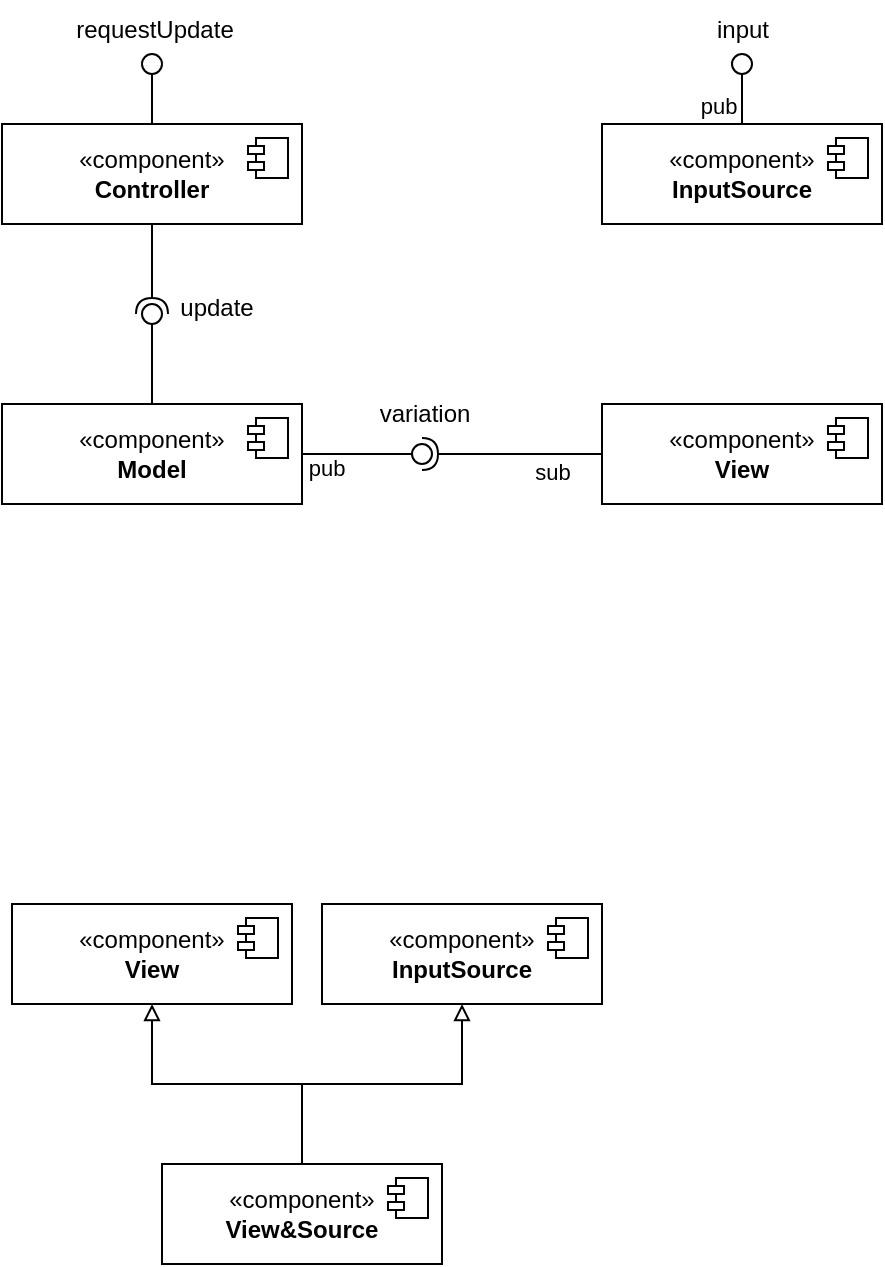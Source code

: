 <mxfile version="22.0.4" type="github" pages="2">
  <diagram name="static-level" id="P7EoQ8eNljt6z3OxzH7S">
    <mxGraphModel dx="701" dy="447" grid="1" gridSize="10" guides="1" tooltips="1" connect="1" arrows="1" fold="1" page="1" pageScale="1" pageWidth="827" pageHeight="1169" math="0" shadow="0">
      <root>
        <mxCell id="0" />
        <mxCell id="1" parent="0" />
        <mxCell id="S_ogEb2tBlZVoQW7KQw1-1" value="«component»&lt;br&gt;&lt;b&gt;Model&lt;/b&gt;" style="html=1;dropTarget=0;whiteSpace=wrap;" vertex="1" parent="1">
          <mxGeometry x="330" y="350" width="150" height="50" as="geometry" />
        </mxCell>
        <mxCell id="S_ogEb2tBlZVoQW7KQw1-2" value="" style="shape=module;jettyWidth=8;jettyHeight=4;" vertex="1" parent="S_ogEb2tBlZVoQW7KQw1-1">
          <mxGeometry x="1" width="20" height="20" relative="1" as="geometry">
            <mxPoint x="-27" y="7" as="offset" />
          </mxGeometry>
        </mxCell>
        <mxCell id="S_ogEb2tBlZVoQW7KQw1-5" value="" style="rounded=0;orthogonalLoop=1;jettySize=auto;html=1;endArrow=oval;endFill=0;sketch=0;sourcePerimeterSpacing=0;targetPerimeterSpacing=0;endSize=10;" edge="1" target="S_ogEb2tBlZVoQW7KQw1-6" parent="1" source="S_ogEb2tBlZVoQW7KQw1-1">
          <mxGeometry relative="1" as="geometry">
            <mxPoint x="390" y="325" as="sourcePoint" />
          </mxGeometry>
        </mxCell>
        <mxCell id="S_ogEb2tBlZVoQW7KQw1-6" value="" style="ellipse;whiteSpace=wrap;html=1;align=center;aspect=fixed;fillColor=none;strokeColor=none;resizable=0;perimeter=centerPerimeter;rotatable=0;allowArrows=0;points=[];outlineConnect=1;" vertex="1" parent="1">
          <mxGeometry x="400" y="300" width="10" height="10" as="geometry" />
        </mxCell>
        <mxCell id="S_ogEb2tBlZVoQW7KQw1-8" value="«component»&lt;br&gt;&lt;b&gt;Controller&lt;/b&gt;" style="html=1;dropTarget=0;whiteSpace=wrap;" vertex="1" parent="1">
          <mxGeometry x="330" y="210" width="150" height="50" as="geometry" />
        </mxCell>
        <mxCell id="S_ogEb2tBlZVoQW7KQw1-9" value="" style="shape=module;jettyWidth=8;jettyHeight=4;" vertex="1" parent="S_ogEb2tBlZVoQW7KQw1-8">
          <mxGeometry x="1" width="20" height="20" relative="1" as="geometry">
            <mxPoint x="-27" y="7" as="offset" />
          </mxGeometry>
        </mxCell>
        <mxCell id="S_ogEb2tBlZVoQW7KQw1-13" value="«component»&lt;br&gt;&lt;b&gt;View&lt;br&gt;&lt;/b&gt;" style="html=1;dropTarget=0;whiteSpace=wrap;" vertex="1" parent="1">
          <mxGeometry x="630" y="350" width="140" height="50" as="geometry" />
        </mxCell>
        <mxCell id="S_ogEb2tBlZVoQW7KQw1-14" value="" style="shape=module;jettyWidth=8;jettyHeight=4;" vertex="1" parent="S_ogEb2tBlZVoQW7KQw1-13">
          <mxGeometry x="1" width="20" height="20" relative="1" as="geometry">
            <mxPoint x="-27" y="7" as="offset" />
          </mxGeometry>
        </mxCell>
        <mxCell id="S_ogEb2tBlZVoQW7KQw1-17" value="«component»&lt;br&gt;&lt;b&gt;InputSource&lt;br&gt;&lt;/b&gt;" style="html=1;dropTarget=0;whiteSpace=wrap;" vertex="1" parent="1">
          <mxGeometry x="630" y="210" width="140" height="50" as="geometry" />
        </mxCell>
        <mxCell id="S_ogEb2tBlZVoQW7KQw1-18" value="" style="shape=module;jettyWidth=8;jettyHeight=4;" vertex="1" parent="S_ogEb2tBlZVoQW7KQw1-17">
          <mxGeometry x="1" width="20" height="20" relative="1" as="geometry">
            <mxPoint x="-27" y="7" as="offset" />
          </mxGeometry>
        </mxCell>
        <mxCell id="S_ogEb2tBlZVoQW7KQw1-20" value="" style="ellipse;whiteSpace=wrap;html=1;align=center;aspect=fixed;fillColor=none;strokeColor=none;resizable=0;perimeter=centerPerimeter;rotatable=0;allowArrows=0;points=[];outlineConnect=1;" vertex="1" parent="1">
          <mxGeometry x="380" y="390" width="10" height="10" as="geometry" />
        </mxCell>
        <mxCell id="S_ogEb2tBlZVoQW7KQw1-24" value="" style="rounded=0;orthogonalLoop=1;jettySize=auto;html=1;endArrow=halfCircle;endFill=0;endSize=6;strokeWidth=1;sketch=0;fontSize=12;entryX=0.967;entryY=0.751;entryDx=0;entryDy=0;entryPerimeter=0;edgeStyle=orthogonalEdgeStyle;" edge="1" target="S_ogEb2tBlZVoQW7KQw1-6" parent="1" source="S_ogEb2tBlZVoQW7KQw1-8">
          <mxGeometry relative="1" as="geometry">
            <mxPoint x="405" y="395" as="sourcePoint" />
          </mxGeometry>
        </mxCell>
        <mxCell id="S_ogEb2tBlZVoQW7KQw1-25" value="" style="ellipse;whiteSpace=wrap;html=1;align=center;aspect=fixed;fillColor=none;strokeColor=none;resizable=0;perimeter=centerPerimeter;rotatable=0;allowArrows=0;points=[];outlineConnect=1;" vertex="1" parent="1">
          <mxGeometry x="380" y="390" width="10" height="10" as="geometry" />
        </mxCell>
        <mxCell id="S_ogEb2tBlZVoQW7KQw1-28" value="" style="ellipse;whiteSpace=wrap;html=1;align=center;aspect=fixed;fillColor=none;strokeColor=none;resizable=0;perimeter=centerPerimeter;rotatable=0;allowArrows=0;points=[];outlineConnect=1;" vertex="1" parent="1">
          <mxGeometry x="540" y="230" width="10" height="10" as="geometry" />
        </mxCell>
        <mxCell id="S_ogEb2tBlZVoQW7KQw1-30" value="" style="rounded=0;orthogonalLoop=1;jettySize=auto;html=1;endArrow=oval;endFill=0;sketch=0;sourcePerimeterSpacing=0;targetPerimeterSpacing=0;endSize=10;exitX=0.5;exitY=0;exitDx=0;exitDy=0;" edge="1" parent="1" source="S_ogEb2tBlZVoQW7KQw1-8">
          <mxGeometry relative="1" as="geometry">
            <mxPoint x="415" y="360" as="sourcePoint" />
            <mxPoint x="405" y="180" as="targetPoint" />
          </mxGeometry>
        </mxCell>
        <mxCell id="S_ogEb2tBlZVoQW7KQw1-31" value="" style="rounded=0;orthogonalLoop=1;jettySize=auto;html=1;endArrow=oval;endFill=0;sketch=0;sourcePerimeterSpacing=0;targetPerimeterSpacing=0;endSize=10;" edge="1" parent="1" source="S_ogEb2tBlZVoQW7KQw1-1">
          <mxGeometry relative="1" as="geometry">
            <mxPoint x="490" y="245" as="sourcePoint" />
            <mxPoint x="540" y="375" as="targetPoint" />
          </mxGeometry>
        </mxCell>
        <mxCell id="S_ogEb2tBlZVoQW7KQw1-38" value="pub" style="edgeLabel;html=1;align=center;verticalAlign=middle;resizable=0;points=[];" vertex="1" connectable="0" parent="S_ogEb2tBlZVoQW7KQw1-31">
          <mxGeometry x="-0.527" y="2" relative="1" as="geometry">
            <mxPoint x="-2" y="9" as="offset" />
          </mxGeometry>
        </mxCell>
        <mxCell id="S_ogEb2tBlZVoQW7KQw1-32" value="" style="rounded=0;orthogonalLoop=1;jettySize=auto;html=1;endArrow=halfCircle;endFill=0;endSize=6;strokeWidth=1;sketch=0;" edge="1" parent="1" source="S_ogEb2tBlZVoQW7KQw1-13">
          <mxGeometry relative="1" as="geometry">
            <mxPoint x="610" y="245" as="sourcePoint" />
            <mxPoint x="540" y="375" as="targetPoint" />
          </mxGeometry>
        </mxCell>
        <mxCell id="S_ogEb2tBlZVoQW7KQw1-39" value="sub" style="edgeLabel;html=1;align=center;verticalAlign=middle;resizable=0;points=[];" vertex="1" connectable="0" parent="S_ogEb2tBlZVoQW7KQw1-32">
          <mxGeometry x="-0.323" y="1" relative="1" as="geometry">
            <mxPoint x="5" y="8" as="offset" />
          </mxGeometry>
        </mxCell>
        <mxCell id="S_ogEb2tBlZVoQW7KQw1-35" value="update" style="text;html=1;align=center;verticalAlign=middle;resizable=0;points=[];autosize=1;strokeColor=none;fillColor=none;" vertex="1" parent="1">
          <mxGeometry x="407" y="287" width="60" height="30" as="geometry" />
        </mxCell>
        <mxCell id="S_ogEb2tBlZVoQW7KQw1-37" value="variation" style="text;html=1;align=center;verticalAlign=middle;resizable=0;points=[];autosize=1;strokeColor=none;fillColor=none;" vertex="1" parent="1">
          <mxGeometry x="506" y="340" width="70" height="30" as="geometry" />
        </mxCell>
        <mxCell id="S_ogEb2tBlZVoQW7KQw1-40" value="requestUpdate" style="text;html=1;align=center;verticalAlign=middle;resizable=0;points=[];autosize=1;strokeColor=none;fillColor=none;" vertex="1" parent="1">
          <mxGeometry x="356" y="148" width="100" height="30" as="geometry" />
        </mxCell>
        <mxCell id="S_ogEb2tBlZVoQW7KQw1-41" value="" style="rounded=0;orthogonalLoop=1;jettySize=auto;html=1;endArrow=oval;endFill=0;sketch=0;sourcePerimeterSpacing=0;targetPerimeterSpacing=0;endSize=10;" edge="1" parent="1" source="S_ogEb2tBlZVoQW7KQw1-17">
          <mxGeometry relative="1" as="geometry">
            <mxPoint x="490" y="245" as="sourcePoint" />
            <mxPoint x="700" y="180" as="targetPoint" />
          </mxGeometry>
        </mxCell>
        <mxCell id="S_ogEb2tBlZVoQW7KQw1-44" value="pub" style="edgeLabel;html=1;align=center;verticalAlign=middle;resizable=0;points=[];" vertex="1" connectable="0" parent="S_ogEb2tBlZVoQW7KQw1-41">
          <mxGeometry x="-0.216" y="1" relative="1" as="geometry">
            <mxPoint x="-11" y="3" as="offset" />
          </mxGeometry>
        </mxCell>
        <mxCell id="S_ogEb2tBlZVoQW7KQw1-43" value="input" style="text;html=1;align=center;verticalAlign=middle;resizable=0;points=[];autosize=1;strokeColor=none;fillColor=none;" vertex="1" parent="1">
          <mxGeometry x="675" y="148" width="50" height="30" as="geometry" />
        </mxCell>
        <mxCell id="dJ2vdr3VIsJR3cPro0ku-1" value="«component»&lt;br&gt;&lt;b&gt;InputSource&lt;br&gt;&lt;/b&gt;" style="html=1;dropTarget=0;whiteSpace=wrap;" vertex="1" parent="1">
          <mxGeometry x="490" y="600" width="140" height="50" as="geometry" />
        </mxCell>
        <mxCell id="dJ2vdr3VIsJR3cPro0ku-2" value="" style="shape=module;jettyWidth=8;jettyHeight=4;" vertex="1" parent="dJ2vdr3VIsJR3cPro0ku-1">
          <mxGeometry x="1" width="20" height="20" relative="1" as="geometry">
            <mxPoint x="-27" y="7" as="offset" />
          </mxGeometry>
        </mxCell>
        <mxCell id="dJ2vdr3VIsJR3cPro0ku-3" value="«component»&lt;br&gt;&lt;b&gt;View&lt;br&gt;&lt;/b&gt;" style="html=1;dropTarget=0;whiteSpace=wrap;" vertex="1" parent="1">
          <mxGeometry x="335" y="600" width="140" height="50" as="geometry" />
        </mxCell>
        <mxCell id="dJ2vdr3VIsJR3cPro0ku-4" value="" style="shape=module;jettyWidth=8;jettyHeight=4;" vertex="1" parent="dJ2vdr3VIsJR3cPro0ku-3">
          <mxGeometry x="1" width="20" height="20" relative="1" as="geometry">
            <mxPoint x="-27" y="7" as="offset" />
          </mxGeometry>
        </mxCell>
        <mxCell id="dJ2vdr3VIsJR3cPro0ku-7" style="edgeStyle=orthogonalEdgeStyle;rounded=0;orthogonalLoop=1;jettySize=auto;html=1;endArrow=block;endFill=0;" edge="1" parent="1" source="dJ2vdr3VIsJR3cPro0ku-5" target="dJ2vdr3VIsJR3cPro0ku-3">
          <mxGeometry relative="1" as="geometry" />
        </mxCell>
        <mxCell id="dJ2vdr3VIsJR3cPro0ku-8" style="edgeStyle=orthogonalEdgeStyle;rounded=0;orthogonalLoop=1;jettySize=auto;html=1;endArrow=block;endFill=0;" edge="1" parent="1" source="dJ2vdr3VIsJR3cPro0ku-5" target="dJ2vdr3VIsJR3cPro0ku-1">
          <mxGeometry relative="1" as="geometry" />
        </mxCell>
        <mxCell id="dJ2vdr3VIsJR3cPro0ku-5" value="«component»&lt;br&gt;&lt;b&gt;View&amp;amp;Source&lt;br&gt;&lt;/b&gt;" style="html=1;dropTarget=0;whiteSpace=wrap;" vertex="1" parent="1">
          <mxGeometry x="410" y="730" width="140" height="50" as="geometry" />
        </mxCell>
        <mxCell id="dJ2vdr3VIsJR3cPro0ku-6" value="" style="shape=module;jettyWidth=8;jettyHeight=4;" vertex="1" parent="dJ2vdr3VIsJR3cPro0ku-5">
          <mxGeometry x="1" width="20" height="20" relative="1" as="geometry">
            <mxPoint x="-27" y="7" as="offset" />
          </mxGeometry>
        </mxCell>
      </root>
    </mxGraphModel>
  </diagram>
  <diagram id="JYXLHDUdq7IBKe46R6ic" name="runtime">
    <mxGraphModel dx="1195" dy="733" grid="1" gridSize="10" guides="1" tooltips="1" connect="1" arrows="1" fold="1" page="1" pageScale="1" pageWidth="827" pageHeight="1169" math="0" shadow="0">
      <root>
        <mxCell id="0" />
        <mxCell id="1" parent="0" />
        <mxCell id="s5vyZjj4dejbHhGZgOC8-17" value="" style="html=1;dropTarget=0;whiteSpace=wrap;" vertex="1" parent="1">
          <mxGeometry x="30" y="70" width="590" height="470" as="geometry" />
        </mxCell>
        <mxCell id="s5vyZjj4dejbHhGZgOC8-18" value="" style="shape=module;jettyWidth=8;jettyHeight=4;" vertex="1" parent="s5vyZjj4dejbHhGZgOC8-17">
          <mxGeometry x="1" width="20" height="20" relative="1" as="geometry">
            <mxPoint x="-27" y="7" as="offset" />
          </mxGeometry>
        </mxCell>
        <mxCell id="3mWTnMRu8fx2K9itCOpO-1" value="«component»&lt;br&gt;&lt;b&gt;Model&lt;/b&gt;" style="html=1;dropTarget=0;whiteSpace=wrap;" vertex="1" parent="1">
          <mxGeometry x="60" y="392" width="150" height="50" as="geometry" />
        </mxCell>
        <mxCell id="3mWTnMRu8fx2K9itCOpO-2" value="" style="shape=module;jettyWidth=8;jettyHeight=4;" vertex="1" parent="3mWTnMRu8fx2K9itCOpO-1">
          <mxGeometry x="1" width="20" height="20" relative="1" as="geometry">
            <mxPoint x="-27" y="7" as="offset" />
          </mxGeometry>
        </mxCell>
        <mxCell id="3mWTnMRu8fx2K9itCOpO-3" value="" style="rounded=0;orthogonalLoop=1;jettySize=auto;html=1;endArrow=oval;endFill=0;sketch=0;sourcePerimeterSpacing=0;targetPerimeterSpacing=0;endSize=10;" edge="1" parent="1" source="3mWTnMRu8fx2K9itCOpO-1" target="3mWTnMRu8fx2K9itCOpO-4">
          <mxGeometry relative="1" as="geometry">
            <mxPoint x="120" y="367" as="sourcePoint" />
          </mxGeometry>
        </mxCell>
        <mxCell id="3mWTnMRu8fx2K9itCOpO-4" value="" style="ellipse;whiteSpace=wrap;html=1;align=center;aspect=fixed;fillColor=none;strokeColor=none;resizable=0;perimeter=centerPerimeter;rotatable=0;allowArrows=0;points=[];outlineConnect=1;" vertex="1" parent="1">
          <mxGeometry x="130" y="315" width="10" height="10" as="geometry" />
        </mxCell>
        <mxCell id="s5vyZjj4dejbHhGZgOC8-13" style="edgeStyle=orthogonalEdgeStyle;rounded=0;orthogonalLoop=1;jettySize=auto;html=1;endArrow=none;endFill=0;" edge="1" parent="1" source="3mWTnMRu8fx2K9itCOpO-5" target="s5vyZjj4dejbHhGZgOC8-12">
          <mxGeometry relative="1" as="geometry" />
        </mxCell>
        <mxCell id="3mWTnMRu8fx2K9itCOpO-5" value="«component»&lt;br&gt;&lt;b&gt;Controller&lt;/b&gt;" style="html=1;dropTarget=0;whiteSpace=wrap;" vertex="1" parent="1">
          <mxGeometry x="60" y="190" width="150" height="50" as="geometry" />
        </mxCell>
        <mxCell id="3mWTnMRu8fx2K9itCOpO-6" value="" style="shape=module;jettyWidth=8;jettyHeight=4;" vertex="1" parent="3mWTnMRu8fx2K9itCOpO-5">
          <mxGeometry x="1" width="20" height="20" relative="1" as="geometry">
            <mxPoint x="-27" y="7" as="offset" />
          </mxGeometry>
        </mxCell>
        <mxCell id="3mWTnMRu8fx2K9itCOpO-7" value="«component»&lt;br&gt;&lt;b&gt;SwingView:View&lt;br&gt;&lt;/b&gt;" style="html=1;dropTarget=0;whiteSpace=wrap;" vertex="1" parent="1">
          <mxGeometry x="360" y="470" width="140" height="50" as="geometry" />
        </mxCell>
        <mxCell id="3mWTnMRu8fx2K9itCOpO-8" value="" style="shape=module;jettyWidth=8;jettyHeight=4;" vertex="1" parent="3mWTnMRu8fx2K9itCOpO-7">
          <mxGeometry x="1" width="20" height="20" relative="1" as="geometry">
            <mxPoint x="-27" y="7" as="offset" />
          </mxGeometry>
        </mxCell>
        <mxCell id="3mWTnMRu8fx2K9itCOpO-11" value="" style="ellipse;whiteSpace=wrap;html=1;align=center;aspect=fixed;fillColor=none;strokeColor=none;resizable=0;perimeter=centerPerimeter;rotatable=0;allowArrows=0;points=[];outlineConnect=1;" vertex="1" parent="1">
          <mxGeometry x="110" y="432" width="10" height="10" as="geometry" />
        </mxCell>
        <mxCell id="3mWTnMRu8fx2K9itCOpO-12" value="" style="rounded=0;orthogonalLoop=1;jettySize=auto;html=1;endArrow=halfCircle;endFill=0;endSize=6;strokeWidth=1;sketch=0;fontSize=12;entryX=0.967;entryY=0.751;entryDx=0;entryDy=0;entryPerimeter=0;edgeStyle=orthogonalEdgeStyle;" edge="1" parent="1" source="3mWTnMRu8fx2K9itCOpO-5" target="3mWTnMRu8fx2K9itCOpO-4">
          <mxGeometry relative="1" as="geometry">
            <mxPoint x="135" y="437" as="sourcePoint" />
          </mxGeometry>
        </mxCell>
        <mxCell id="3mWTnMRu8fx2K9itCOpO-13" value="" style="ellipse;whiteSpace=wrap;html=1;align=center;aspect=fixed;fillColor=none;strokeColor=none;resizable=0;perimeter=centerPerimeter;rotatable=0;allowArrows=0;points=[];outlineConnect=1;" vertex="1" parent="1">
          <mxGeometry x="110" y="432" width="10" height="10" as="geometry" />
        </mxCell>
        <mxCell id="3mWTnMRu8fx2K9itCOpO-20" value="update" style="text;html=1;align=center;verticalAlign=middle;resizable=0;points=[];autosize=1;strokeColor=none;fillColor=none;" vertex="1" parent="1">
          <mxGeometry x="137" y="302" width="60" height="30" as="geometry" />
        </mxCell>
        <mxCell id="3mWTnMRu8fx2K9itCOpO-21" value="variation" style="text;html=1;align=center;verticalAlign=middle;resizable=0;points=[];autosize=1;strokeColor=none;fillColor=none;" vertex="1" parent="1">
          <mxGeometry x="236" y="385" width="70" height="30" as="geometry" />
        </mxCell>
        <mxCell id="3mWTnMRu8fx2K9itCOpO-22" value="requestUpdate" style="text;html=1;align=center;verticalAlign=middle;resizable=0;points=[];autosize=1;strokeColor=none;fillColor=none;" vertex="1" parent="1">
          <mxGeometry x="206" y="181" width="100" height="30" as="geometry" />
        </mxCell>
        <mxCell id="s5vyZjj4dejbHhGZgOC8-26" style="edgeStyle=orthogonalEdgeStyle;rounded=0;orthogonalLoop=1;jettySize=auto;html=1;endArrow=none;endFill=0;" edge="1" parent="1" source="3mWTnMRu8fx2K9itCOpO-26" target="s5vyZjj4dejbHhGZgOC8-19">
          <mxGeometry relative="1" as="geometry" />
        </mxCell>
        <mxCell id="3mWTnMRu8fx2K9itCOpO-26" value="«component»&lt;br&gt;&lt;b&gt;SSeView:View&lt;br&gt;&lt;/b&gt;" style="html=1;dropTarget=0;whiteSpace=wrap;" vertex="1" parent="1">
          <mxGeometry x="360" y="390" width="140" height="50" as="geometry" />
        </mxCell>
        <mxCell id="3mWTnMRu8fx2K9itCOpO-27" value="" style="shape=module;jettyWidth=8;jettyHeight=4;" vertex="1" parent="3mWTnMRu8fx2K9itCOpO-26">
          <mxGeometry x="1" width="20" height="20" relative="1" as="geometry">
            <mxPoint x="-27" y="7" as="offset" />
          </mxGeometry>
        </mxCell>
        <mxCell id="s5vyZjj4dejbHhGZgOC8-14" style="edgeStyle=orthogonalEdgeStyle;rounded=0;orthogonalLoop=1;jettySize=auto;html=1;entryX=1;entryY=0.5;entryDx=0;entryDy=0;dashed=1;endArrow=open;endFill=0;" edge="1" parent="1" source="3mWTnMRu8fx2K9itCOpO-28" target="s5vyZjj4dejbHhGZgOC8-12">
          <mxGeometry relative="1" as="geometry" />
        </mxCell>
        <mxCell id="s5vyZjj4dejbHhGZgOC8-22" style="edgeStyle=orthogonalEdgeStyle;rounded=0;orthogonalLoop=1;jettySize=auto;html=1;endArrow=none;endFill=0;" edge="1" parent="1" source="3mWTnMRu8fx2K9itCOpO-28" target="s5vyZjj4dejbHhGZgOC8-20">
          <mxGeometry relative="1" as="geometry" />
        </mxCell>
        <mxCell id="3mWTnMRu8fx2K9itCOpO-28" value="«component»&lt;br&gt;&lt;b&gt;WSViewSource:View&amp;amp;Source&lt;br&gt;&lt;/b&gt;" style="html=1;dropTarget=0;whiteSpace=wrap;" vertex="1" parent="1">
          <mxGeometry x="360" y="302" width="190" height="50" as="geometry" />
        </mxCell>
        <mxCell id="3mWTnMRu8fx2K9itCOpO-29" value="" style="shape=module;jettyWidth=8;jettyHeight=4;" vertex="1" parent="3mWTnMRu8fx2K9itCOpO-28">
          <mxGeometry x="1" width="20" height="20" relative="1" as="geometry">
            <mxPoint x="-27" y="7" as="offset" />
          </mxGeometry>
        </mxCell>
        <mxCell id="3mWTnMRu8fx2K9itCOpO-35" value="" style="ellipse;whiteSpace=wrap;html=1;align=center;aspect=fixed;fillColor=none;strokeColor=none;resizable=0;perimeter=centerPerimeter;rotatable=0;allowArrows=0;points=[];outlineConnect=1;" vertex="1" parent="1">
          <mxGeometry x="340" y="470" width="10" height="10" as="geometry" />
        </mxCell>
        <mxCell id="3mWTnMRu8fx2K9itCOpO-41" value="" style="ellipse;whiteSpace=wrap;html=1;align=center;aspect=fixed;fillColor=none;strokeColor=none;resizable=0;perimeter=centerPerimeter;rotatable=0;allowArrows=0;points=[];outlineConnect=1;" vertex="1" parent="1">
          <mxGeometry x="355" y="400" width="10" height="10" as="geometry" />
        </mxCell>
        <mxCell id="3mWTnMRu8fx2K9itCOpO-43" value="" style="rounded=0;orthogonalLoop=1;jettySize=auto;html=1;endArrow=halfCircle;endFill=0;endSize=6;strokeWidth=1;sketch=0;edgeStyle=orthogonalEdgeStyle;" edge="1" parent="1" source="3mWTnMRu8fx2K9itCOpO-7">
          <mxGeometry relative="1" as="geometry">
            <mxPoint x="380" y="405" as="sourcePoint" />
            <mxPoint x="269" y="417" as="targetPoint" />
            <Array as="points">
              <mxPoint x="310" y="500" />
              <mxPoint x="310" y="417" />
            </Array>
          </mxGeometry>
        </mxCell>
        <mxCell id="3mWTnMRu8fx2K9itCOpO-49" value="" style="rounded=0;orthogonalLoop=1;jettySize=auto;html=1;endArrow=halfCircle;endFill=0;endSize=6;strokeWidth=1;sketch=0;fontSize=12;entryX=0.01;entryY=0.481;entryDx=0;entryDy=0;entryPerimeter=0;edgeStyle=orthogonalEdgeStyle;" edge="1" parent="1" source="3mWTnMRu8fx2K9itCOpO-26">
          <mxGeometry relative="1" as="geometry">
            <mxPoint x="365" y="405" as="sourcePoint" />
            <mxPoint x="269" y="417" as="targetPoint" />
            <Array as="points">
              <mxPoint x="330" y="417" />
              <mxPoint x="330" y="417" />
            </Array>
          </mxGeometry>
        </mxCell>
        <mxCell id="3mWTnMRu8fx2K9itCOpO-51" value="" style="rounded=0;orthogonalLoop=1;jettySize=auto;html=1;endArrow=halfCircle;endFill=0;endSize=6;strokeWidth=1;sketch=0;fontSize=12;entryX=0.772;entryY=0.339;entryDx=0;entryDy=0;entryPerimeter=0;edgeStyle=orthogonalEdgeStyle;" edge="1" parent="1" source="3mWTnMRu8fx2K9itCOpO-28">
          <mxGeometry relative="1" as="geometry">
            <mxPoint x="365" y="405" as="sourcePoint" />
            <mxPoint x="269" y="417" as="targetPoint" />
            <Array as="points">
              <mxPoint x="310" y="340" />
              <mxPoint x="310" y="417" />
            </Array>
          </mxGeometry>
        </mxCell>
        <mxCell id="3mWTnMRu8fx2K9itCOpO-52" value="" style="ellipse;whiteSpace=wrap;html=1;align=center;aspect=fixed;fillColor=none;strokeColor=none;resizable=0;perimeter=centerPerimeter;rotatable=0;allowArrows=0;points=[];outlineConnect=1;" vertex="1" parent="1">
          <mxGeometry x="340" y="400" width="10" height="10" as="geometry" />
        </mxCell>
        <mxCell id="3mWTnMRu8fx2K9itCOpO-54" value="" style="rounded=0;orthogonalLoop=1;jettySize=auto;html=1;endArrow=oval;endFill=0;sketch=0;sourcePerimeterSpacing=0;targetPerimeterSpacing=0;endSize=10;" edge="1" target="3mWTnMRu8fx2K9itCOpO-55" parent="1" source="3mWTnMRu8fx2K9itCOpO-1">
          <mxGeometry relative="1" as="geometry">
            <mxPoint x="220" y="415" as="sourcePoint" />
          </mxGeometry>
        </mxCell>
        <mxCell id="3mWTnMRu8fx2K9itCOpO-55" value="" style="ellipse;whiteSpace=wrap;html=1;align=center;aspect=fixed;fillColor=none;strokeColor=none;resizable=0;perimeter=centerPerimeter;rotatable=0;allowArrows=0;points=[];outlineConnect=1;" vertex="1" parent="1">
          <mxGeometry x="264" y="412" width="10" height="10" as="geometry" />
        </mxCell>
        <mxCell id="ku0C7TRnc5U9tFHMm6O9-1" value="pub" style="edgeLabel;html=1;align=center;verticalAlign=middle;resizable=0;points=[];" vertex="1" connectable="0" parent="1">
          <mxGeometry x="220.003" y="425.0" as="geometry" />
        </mxCell>
        <mxCell id="ku0C7TRnc5U9tFHMm6O9-2" value="sub" style="edgeLabel;html=1;align=center;verticalAlign=middle;resizable=0;points=[];" vertex="1" connectable="0" parent="1">
          <mxGeometry x="319.995" y="409" as="geometry" />
        </mxCell>
        <mxCell id="s5vyZjj4dejbHhGZgOC8-15" style="edgeStyle=orthogonalEdgeStyle;rounded=0;orthogonalLoop=1;jettySize=auto;html=1;entryX=1;entryY=0.5;entryDx=0;entryDy=0;dashed=1;endArrow=open;endFill=0;" edge="1" parent="1" source="s5vyZjj4dejbHhGZgOC8-6" target="s5vyZjj4dejbHhGZgOC8-12">
          <mxGeometry relative="1" as="geometry" />
        </mxCell>
        <mxCell id="s5vyZjj4dejbHhGZgOC8-25" style="edgeStyle=orthogonalEdgeStyle;rounded=0;orthogonalLoop=1;jettySize=auto;html=1;endArrow=none;endFill=0;" edge="1" parent="1" source="s5vyZjj4dejbHhGZgOC8-6" target="s5vyZjj4dejbHhGZgOC8-21">
          <mxGeometry relative="1" as="geometry" />
        </mxCell>
        <mxCell id="s5vyZjj4dejbHhGZgOC8-6" value="«component»&lt;br&gt;&lt;b&gt;REstSource:InputSource&lt;br&gt;&lt;/b&gt;" style="html=1;dropTarget=0;whiteSpace=wrap;" vertex="1" parent="1">
          <mxGeometry x="360" y="190" width="190" height="50" as="geometry" />
        </mxCell>
        <mxCell id="s5vyZjj4dejbHhGZgOC8-7" value="" style="shape=module;jettyWidth=8;jettyHeight=4;" vertex="1" parent="s5vyZjj4dejbHhGZgOC8-6">
          <mxGeometry x="1" width="20" height="20" relative="1" as="geometry">
            <mxPoint x="-27" y="7" as="offset" />
          </mxGeometry>
        </mxCell>
        <mxCell id="s5vyZjj4dejbHhGZgOC8-16" style="edgeStyle=orthogonalEdgeStyle;rounded=0;orthogonalLoop=1;jettySize=auto;html=1;entryX=1;entryY=0.5;entryDx=0;entryDy=0;dashed=1;endArrow=open;endFill=0;" edge="1" parent="1" source="s5vyZjj4dejbHhGZgOC8-8" target="s5vyZjj4dejbHhGZgOC8-12">
          <mxGeometry relative="1" as="geometry" />
        </mxCell>
        <mxCell id="s5vyZjj4dejbHhGZgOC8-8" value="«component»&lt;br&gt;&lt;b&gt;InputUISource:InputSource&lt;br&gt;&lt;/b&gt;" style="html=1;dropTarget=0;whiteSpace=wrap;" vertex="1" parent="1">
          <mxGeometry x="360" y="100" width="190" height="50" as="geometry" />
        </mxCell>
        <mxCell id="s5vyZjj4dejbHhGZgOC8-9" value="" style="shape=module;jettyWidth=8;jettyHeight=4;" vertex="1" parent="s5vyZjj4dejbHhGZgOC8-8">
          <mxGeometry x="1" width="20" height="20" relative="1" as="geometry">
            <mxPoint x="-27" y="7" as="offset" />
          </mxGeometry>
        </mxCell>
        <mxCell id="s5vyZjj4dejbHhGZgOC8-12" value="" style="ellipse;whiteSpace=wrap;html=1;aspect=fixed;" vertex="1" parent="1">
          <mxGeometry x="264" y="211" width="8" height="8" as="geometry" />
        </mxCell>
        <mxCell id="s5vyZjj4dejbHhGZgOC8-19" value="" style="rounded=0;whiteSpace=wrap;html=1;" vertex="1" parent="1">
          <mxGeometry x="610" y="405" width="20" height="20" as="geometry" />
        </mxCell>
        <mxCell id="s5vyZjj4dejbHhGZgOC8-20" value="" style="rounded=0;whiteSpace=wrap;html=1;" vertex="1" parent="1">
          <mxGeometry x="610" y="317" width="20" height="20" as="geometry" />
        </mxCell>
        <mxCell id="s5vyZjj4dejbHhGZgOC8-21" value="" style="rounded=0;whiteSpace=wrap;html=1;" vertex="1" parent="1">
          <mxGeometry x="610" y="205" width="20" height="20" as="geometry" />
        </mxCell>
        <mxCell id="s5vyZjj4dejbHhGZgOC8-23" value="«component»" style="text;html=1;align=center;verticalAlign=middle;resizable=0;points=[];autosize=1;strokeColor=none;fillColor=none;fontStyle=0" vertex="1" parent="1">
          <mxGeometry x="45" y="70" width="100" height="30" as="geometry" />
        </mxCell>
        <mxCell id="s5vyZjj4dejbHhGZgOC8-24" value="JVMProcess" style="text;html=1;align=center;verticalAlign=middle;resizable=0;points=[];autosize=1;strokeColor=none;fillColor=none;fontStyle=1" vertex="1" parent="1">
          <mxGeometry x="50" y="84" width="90" height="30" as="geometry" />
        </mxCell>
        <mxCell id="s5vyZjj4dejbHhGZgOC8-30" value="" style="rounded=0;orthogonalLoop=1;jettySize=auto;html=1;endArrow=halfCircle;endFill=0;endSize=6;strokeWidth=1;sketch=0;" edge="1" target="s5vyZjj4dejbHhGZgOC8-32" parent="1" source="s5vyZjj4dejbHhGZgOC8-34">
          <mxGeometry relative="1" as="geometry">
            <mxPoint x="770" y="215" as="sourcePoint" />
          </mxGeometry>
        </mxCell>
        <mxCell id="s5vyZjj4dejbHhGZgOC8-31" value="" style="rounded=0;orthogonalLoop=1;jettySize=auto;html=1;endArrow=oval;endFill=0;sketch=0;sourcePerimeterSpacing=0;targetPerimeterSpacing=0;endSize=10;" edge="1" target="s5vyZjj4dejbHhGZgOC8-32" parent="1" source="s5vyZjj4dejbHhGZgOC8-21">
          <mxGeometry relative="1" as="geometry">
            <mxPoint x="700" y="185" as="sourcePoint" />
          </mxGeometry>
        </mxCell>
        <mxCell id="s5vyZjj4dejbHhGZgOC8-32" value="" style="ellipse;whiteSpace=wrap;html=1;align=center;aspect=fixed;fillColor=none;strokeColor=none;resizable=0;perimeter=centerPerimeter;rotatable=0;allowArrows=0;points=[];outlineConnect=1;" vertex="1" parent="1">
          <mxGeometry x="700" y="210" width="10" height="10" as="geometry" />
        </mxCell>
        <mxCell id="s5vyZjj4dejbHhGZgOC8-34" value="«component»&lt;br&gt;&lt;b&gt;:HTTPClient&lt;/b&gt;" style="html=1;dropTarget=0;whiteSpace=wrap;" vertex="1" parent="1">
          <mxGeometry x="820" y="185" width="140" height="60" as="geometry" />
        </mxCell>
        <mxCell id="s5vyZjj4dejbHhGZgOC8-35" value="" style="shape=module;jettyWidth=8;jettyHeight=4;" vertex="1" parent="s5vyZjj4dejbHhGZgOC8-34">
          <mxGeometry x="1" width="20" height="20" relative="1" as="geometry">
            <mxPoint x="-27" y="7" as="offset" />
          </mxGeometry>
        </mxCell>
        <mxCell id="s5vyZjj4dejbHhGZgOC8-36" value="«component»&lt;br&gt;&lt;b&gt;:Browser&lt;/b&gt;" style="html=1;dropTarget=0;whiteSpace=wrap;" vertex="1" parent="1">
          <mxGeometry x="820" y="297" width="140" height="60" as="geometry" />
        </mxCell>
        <mxCell id="s5vyZjj4dejbHhGZgOC8-37" value="" style="shape=module;jettyWidth=8;jettyHeight=4;" vertex="1" parent="s5vyZjj4dejbHhGZgOC8-36">
          <mxGeometry x="1" width="20" height="20" relative="1" as="geometry">
            <mxPoint x="-27" y="7" as="offset" />
          </mxGeometry>
        </mxCell>
        <mxCell id="s5vyZjj4dejbHhGZgOC8-38" value="«component»&lt;br&gt;&lt;b&gt;:Browser&lt;/b&gt;" style="html=1;dropTarget=0;whiteSpace=wrap;" vertex="1" parent="1">
          <mxGeometry x="820" y="385" width="140" height="60" as="geometry" />
        </mxCell>
        <mxCell id="s5vyZjj4dejbHhGZgOC8-39" value="" style="shape=module;jettyWidth=8;jettyHeight=4;" vertex="1" parent="s5vyZjj4dejbHhGZgOC8-38">
          <mxGeometry x="1" width="20" height="20" relative="1" as="geometry">
            <mxPoint x="-27" y="7" as="offset" />
          </mxGeometry>
        </mxCell>
        <mxCell id="s5vyZjj4dejbHhGZgOC8-40" value="" style="rounded=0;orthogonalLoop=1;jettySize=auto;html=1;endArrow=halfCircle;endFill=0;endSize=6;strokeWidth=1;sketch=0;" edge="1" parent="1" target="s5vyZjj4dejbHhGZgOC8-42" source="s5vyZjj4dejbHhGZgOC8-36">
          <mxGeometry relative="1" as="geometry">
            <mxPoint x="760" y="225" as="sourcePoint" />
          </mxGeometry>
        </mxCell>
        <mxCell id="s5vyZjj4dejbHhGZgOC8-41" value="" style="rounded=0;orthogonalLoop=1;jettySize=auto;html=1;endArrow=oval;endFill=0;sketch=0;sourcePerimeterSpacing=0;targetPerimeterSpacing=0;endSize=10;" edge="1" parent="1" target="s5vyZjj4dejbHhGZgOC8-42" source="s5vyZjj4dejbHhGZgOC8-20">
          <mxGeometry relative="1" as="geometry">
            <mxPoint x="640" y="225" as="sourcePoint" />
          </mxGeometry>
        </mxCell>
        <mxCell id="s5vyZjj4dejbHhGZgOC8-42" value="" style="ellipse;whiteSpace=wrap;html=1;align=center;aspect=fixed;fillColor=none;strokeColor=none;resizable=0;perimeter=centerPerimeter;rotatable=0;allowArrows=0;points=[];outlineConnect=1;" vertex="1" parent="1">
          <mxGeometry x="700" y="322" width="10" height="10" as="geometry" />
        </mxCell>
        <mxCell id="s5vyZjj4dejbHhGZgOC8-43" value="" style="rounded=0;orthogonalLoop=1;jettySize=auto;html=1;endArrow=halfCircle;endFill=0;endSize=6;strokeWidth=1;sketch=0;" edge="1" parent="1" target="s5vyZjj4dejbHhGZgOC8-45" source="s5vyZjj4dejbHhGZgOC8-38">
          <mxGeometry relative="1" as="geometry">
            <mxPoint x="760" y="337" as="sourcePoint" />
          </mxGeometry>
        </mxCell>
        <mxCell id="s5vyZjj4dejbHhGZgOC8-44" value="" style="rounded=0;orthogonalLoop=1;jettySize=auto;html=1;endArrow=oval;endFill=0;sketch=0;sourcePerimeterSpacing=0;targetPerimeterSpacing=0;endSize=10;" edge="1" parent="1" target="s5vyZjj4dejbHhGZgOC8-45" source="s5vyZjj4dejbHhGZgOC8-19">
          <mxGeometry relative="1" as="geometry">
            <mxPoint x="640" y="337" as="sourcePoint" />
          </mxGeometry>
        </mxCell>
        <mxCell id="s5vyZjj4dejbHhGZgOC8-45" value="" style="ellipse;whiteSpace=wrap;html=1;align=center;aspect=fixed;fillColor=none;strokeColor=none;resizable=0;perimeter=centerPerimeter;rotatable=0;allowArrows=0;points=[];outlineConnect=1;" vertex="1" parent="1">
          <mxGeometry x="700" y="410" width="10" height="10" as="geometry" />
        </mxCell>
        <mxCell id="s5vyZjj4dejbHhGZgOC8-46" value="WebSocket" style="text;html=1;align=center;verticalAlign=middle;resizable=0;points=[];autosize=1;strokeColor=none;fillColor=none;" vertex="1" parent="1">
          <mxGeometry x="665" y="290" width="80" height="30" as="geometry" />
        </mxCell>
        <mxCell id="s5vyZjj4dejbHhGZgOC8-47" value="Server-Sent Event" style="text;html=1;align=center;verticalAlign=middle;resizable=0;points=[];autosize=1;strokeColor=none;fillColor=none;" vertex="1" parent="1">
          <mxGeometry x="645" y="379" width="120" height="30" as="geometry" />
        </mxCell>
        <mxCell id="s5vyZjj4dejbHhGZgOC8-48" value="HTTP" style="text;html=1;align=center;verticalAlign=middle;resizable=0;points=[];autosize=1;strokeColor=none;fillColor=none;" vertex="1" parent="1">
          <mxGeometry x="682" y="181" width="50" height="30" as="geometry" />
        </mxCell>
      </root>
    </mxGraphModel>
  </diagram>
</mxfile>
